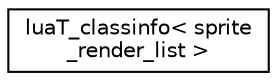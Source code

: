digraph "Graphical Class Hierarchy"
{
 // LATEX_PDF_SIZE
  edge [fontname="Helvetica",fontsize="10",labelfontname="Helvetica",labelfontsize="10"];
  node [fontname="Helvetica",fontsize="10",shape=record];
  rankdir="LR";
  Node0 [label="luaT_classinfo\< sprite\l_render_list \>",height=0.2,width=0.4,color="black", fillcolor="white", style="filled",URL="$structluaT__classinfo_3_01sprite__render__list_01_4.html",tooltip=" "];
}

